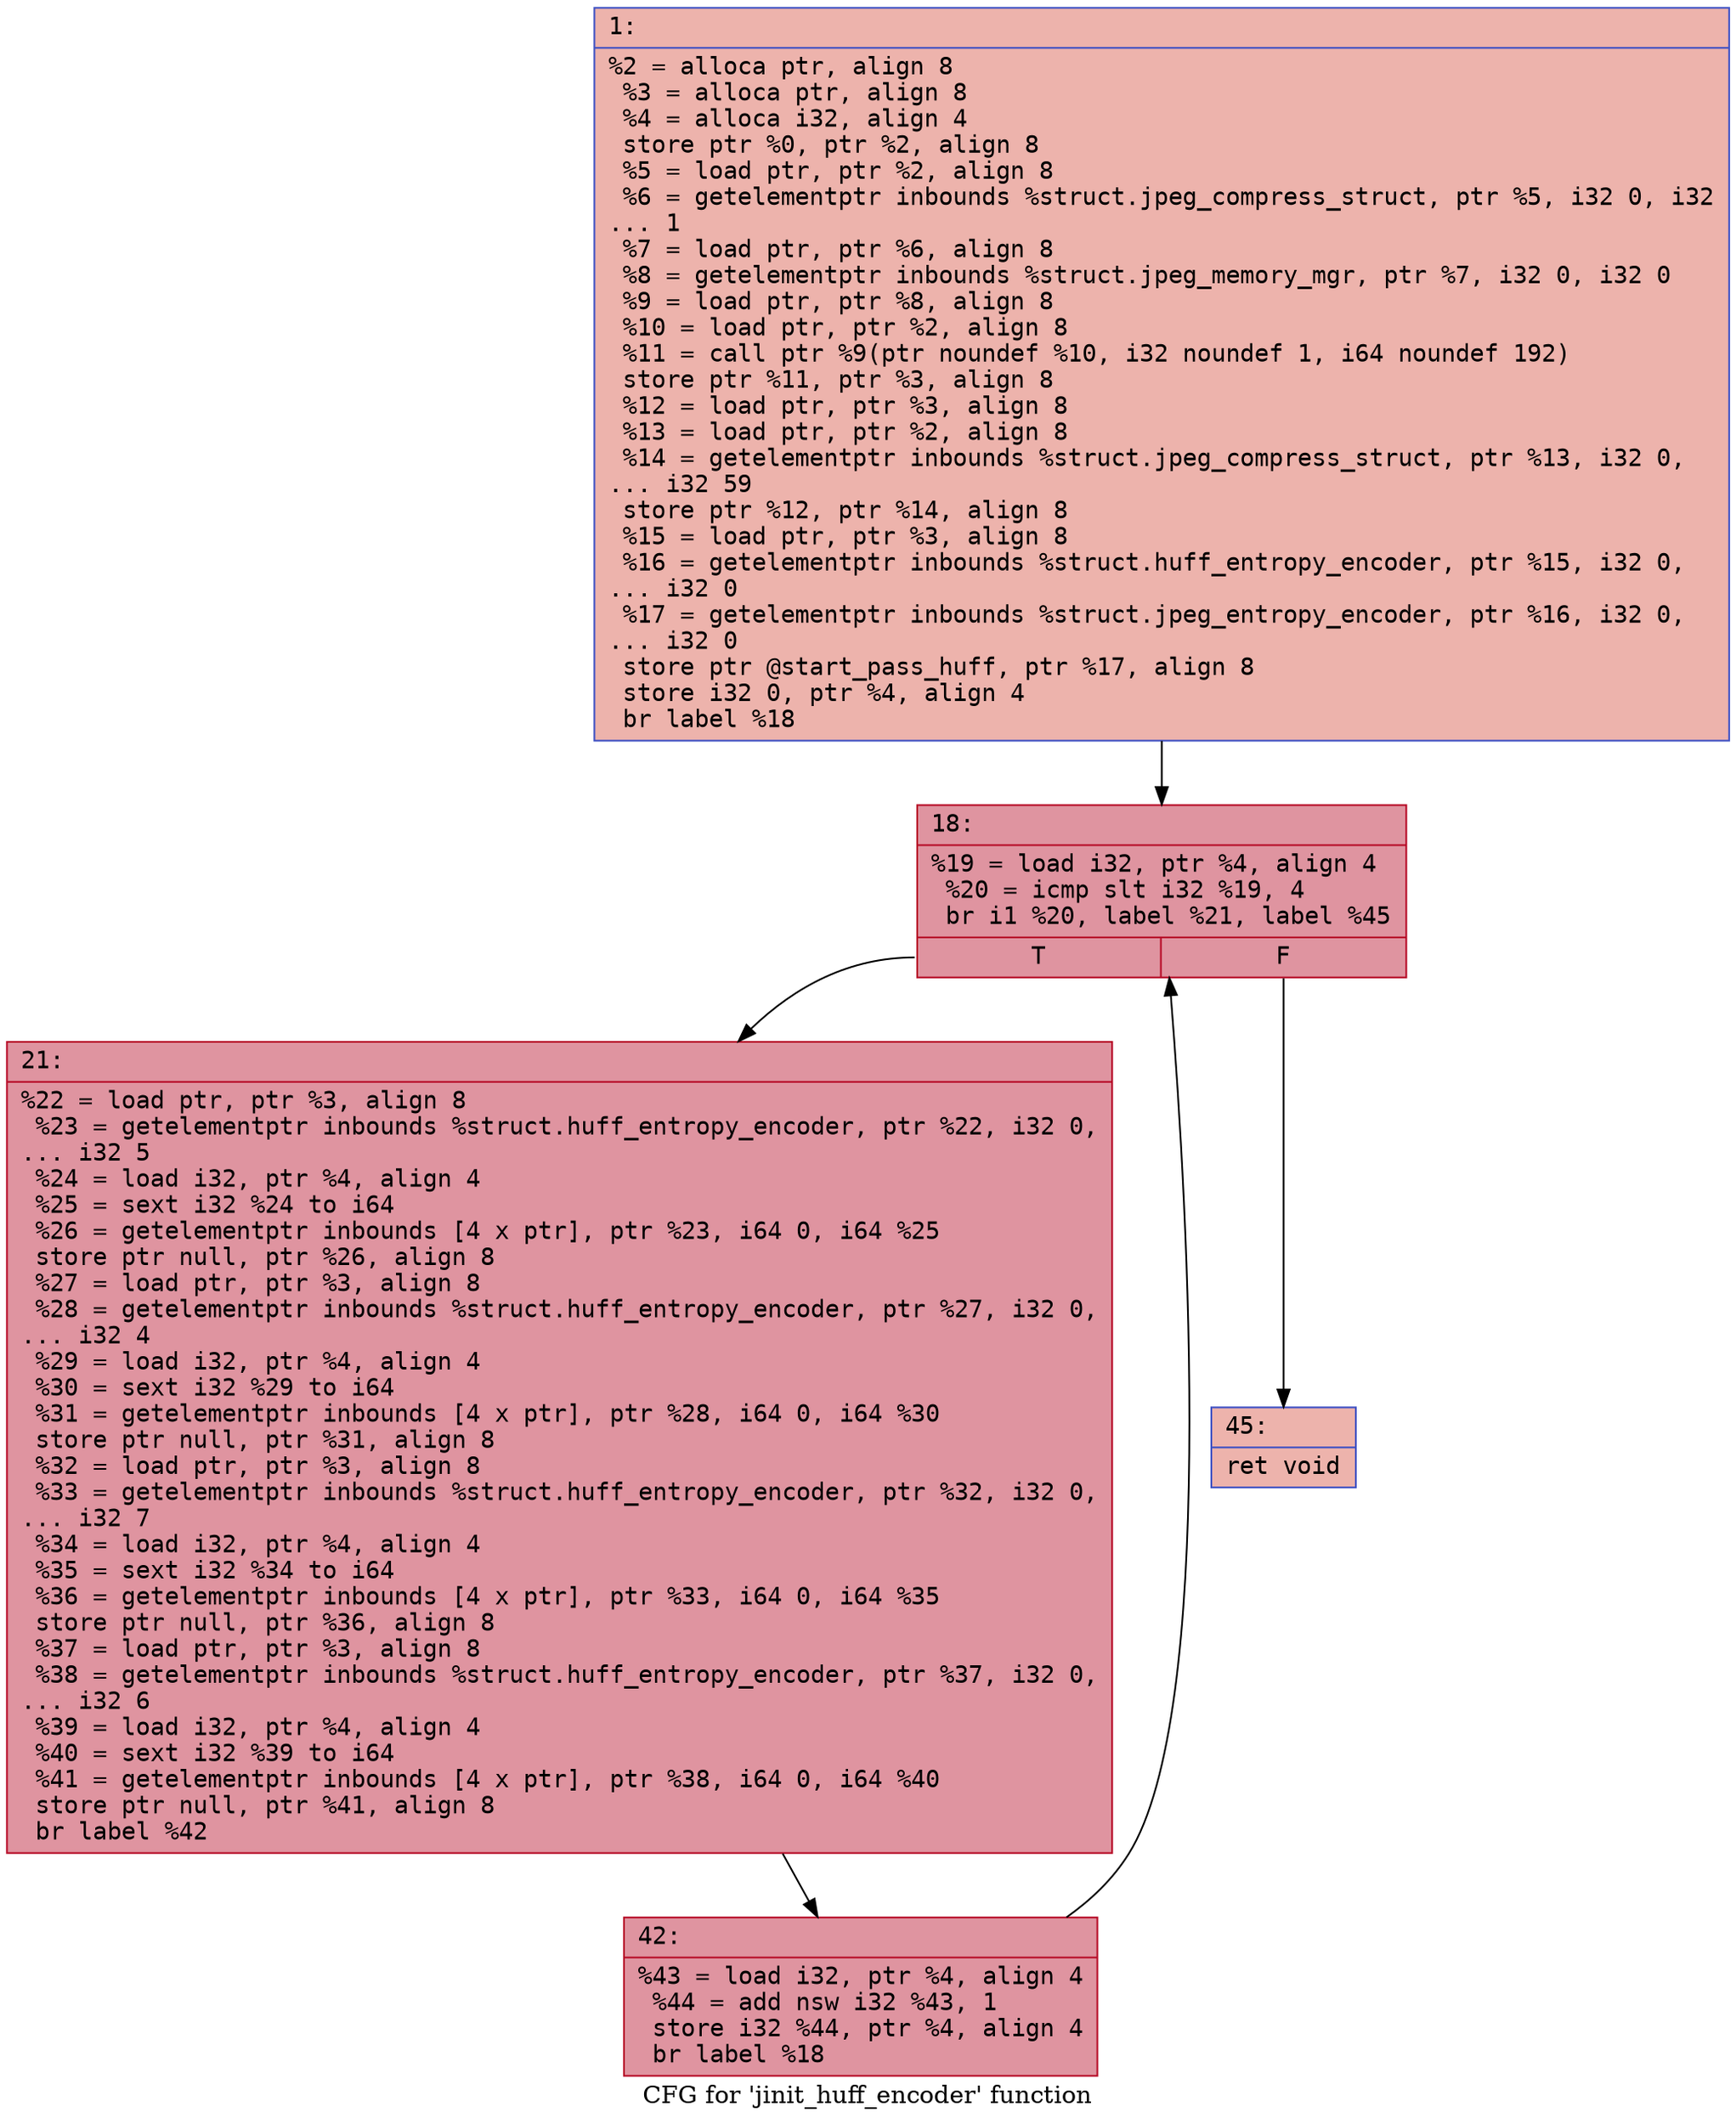digraph "CFG for 'jinit_huff_encoder' function" {
	label="CFG for 'jinit_huff_encoder' function";

	Node0x6000028abac0 [shape=record,color="#3d50c3ff", style=filled, fillcolor="#d6524470" fontname="Courier",label="{1:\l|  %2 = alloca ptr, align 8\l  %3 = alloca ptr, align 8\l  %4 = alloca i32, align 4\l  store ptr %0, ptr %2, align 8\l  %5 = load ptr, ptr %2, align 8\l  %6 = getelementptr inbounds %struct.jpeg_compress_struct, ptr %5, i32 0, i32\l... 1\l  %7 = load ptr, ptr %6, align 8\l  %8 = getelementptr inbounds %struct.jpeg_memory_mgr, ptr %7, i32 0, i32 0\l  %9 = load ptr, ptr %8, align 8\l  %10 = load ptr, ptr %2, align 8\l  %11 = call ptr %9(ptr noundef %10, i32 noundef 1, i64 noundef 192)\l  store ptr %11, ptr %3, align 8\l  %12 = load ptr, ptr %3, align 8\l  %13 = load ptr, ptr %2, align 8\l  %14 = getelementptr inbounds %struct.jpeg_compress_struct, ptr %13, i32 0,\l... i32 59\l  store ptr %12, ptr %14, align 8\l  %15 = load ptr, ptr %3, align 8\l  %16 = getelementptr inbounds %struct.huff_entropy_encoder, ptr %15, i32 0,\l... i32 0\l  %17 = getelementptr inbounds %struct.jpeg_entropy_encoder, ptr %16, i32 0,\l... i32 0\l  store ptr @start_pass_huff, ptr %17, align 8\l  store i32 0, ptr %4, align 4\l  br label %18\l}"];
	Node0x6000028abac0 -> Node0x6000028abb10[tooltip="1 -> 18\nProbability 100.00%" ];
	Node0x6000028abb10 [shape=record,color="#b70d28ff", style=filled, fillcolor="#b70d2870" fontname="Courier",label="{18:\l|  %19 = load i32, ptr %4, align 4\l  %20 = icmp slt i32 %19, 4\l  br i1 %20, label %21, label %45\l|{<s0>T|<s1>F}}"];
	Node0x6000028abb10:s0 -> Node0x6000028abb60[tooltip="18 -> 21\nProbability 96.88%" ];
	Node0x6000028abb10:s1 -> Node0x6000028abc00[tooltip="18 -> 45\nProbability 3.12%" ];
	Node0x6000028abb60 [shape=record,color="#b70d28ff", style=filled, fillcolor="#b70d2870" fontname="Courier",label="{21:\l|  %22 = load ptr, ptr %3, align 8\l  %23 = getelementptr inbounds %struct.huff_entropy_encoder, ptr %22, i32 0,\l... i32 5\l  %24 = load i32, ptr %4, align 4\l  %25 = sext i32 %24 to i64\l  %26 = getelementptr inbounds [4 x ptr], ptr %23, i64 0, i64 %25\l  store ptr null, ptr %26, align 8\l  %27 = load ptr, ptr %3, align 8\l  %28 = getelementptr inbounds %struct.huff_entropy_encoder, ptr %27, i32 0,\l... i32 4\l  %29 = load i32, ptr %4, align 4\l  %30 = sext i32 %29 to i64\l  %31 = getelementptr inbounds [4 x ptr], ptr %28, i64 0, i64 %30\l  store ptr null, ptr %31, align 8\l  %32 = load ptr, ptr %3, align 8\l  %33 = getelementptr inbounds %struct.huff_entropy_encoder, ptr %32, i32 0,\l... i32 7\l  %34 = load i32, ptr %4, align 4\l  %35 = sext i32 %34 to i64\l  %36 = getelementptr inbounds [4 x ptr], ptr %33, i64 0, i64 %35\l  store ptr null, ptr %36, align 8\l  %37 = load ptr, ptr %3, align 8\l  %38 = getelementptr inbounds %struct.huff_entropy_encoder, ptr %37, i32 0,\l... i32 6\l  %39 = load i32, ptr %4, align 4\l  %40 = sext i32 %39 to i64\l  %41 = getelementptr inbounds [4 x ptr], ptr %38, i64 0, i64 %40\l  store ptr null, ptr %41, align 8\l  br label %42\l}"];
	Node0x6000028abb60 -> Node0x6000028abbb0[tooltip="21 -> 42\nProbability 100.00%" ];
	Node0x6000028abbb0 [shape=record,color="#b70d28ff", style=filled, fillcolor="#b70d2870" fontname="Courier",label="{42:\l|  %43 = load i32, ptr %4, align 4\l  %44 = add nsw i32 %43, 1\l  store i32 %44, ptr %4, align 4\l  br label %18\l}"];
	Node0x6000028abbb0 -> Node0x6000028abb10[tooltip="42 -> 18\nProbability 100.00%" ];
	Node0x6000028abc00 [shape=record,color="#3d50c3ff", style=filled, fillcolor="#d6524470" fontname="Courier",label="{45:\l|  ret void\l}"];
}
